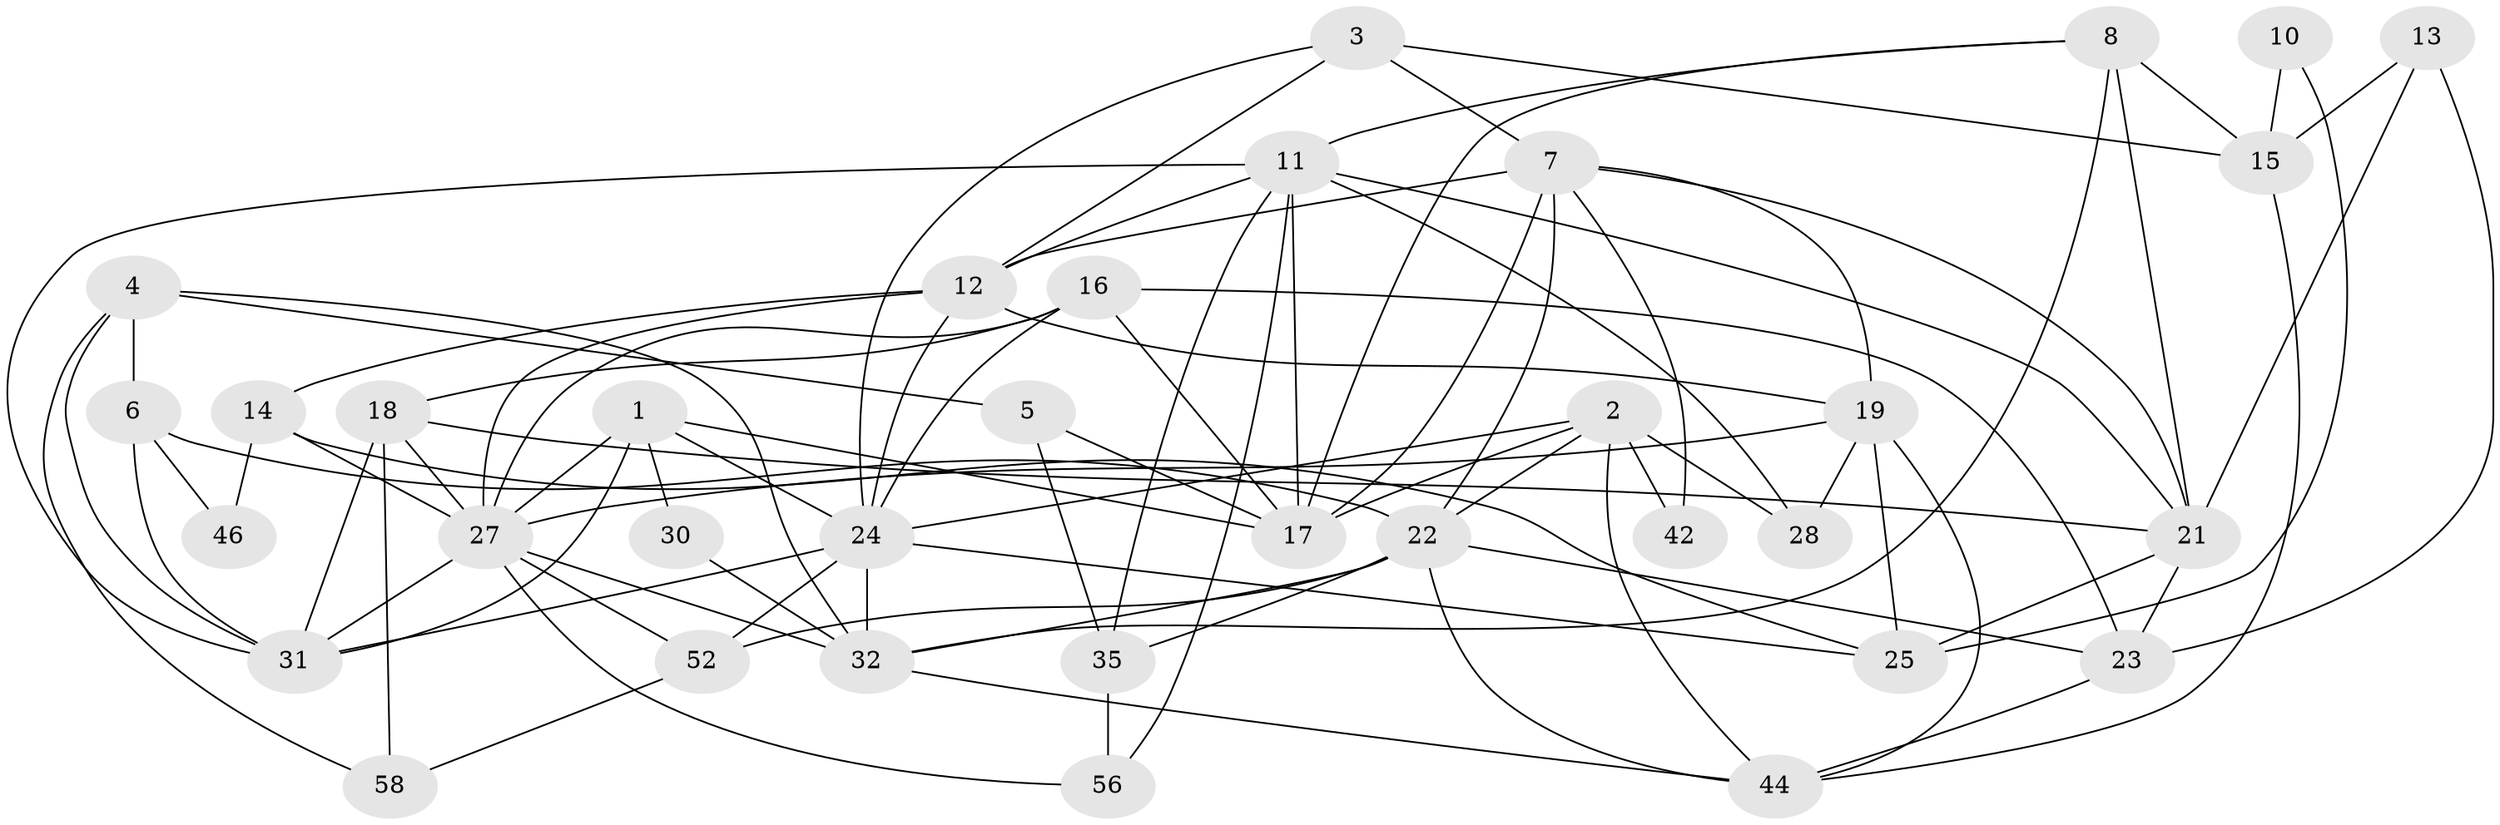 // Generated by graph-tools (version 1.1) at 2025/24/03/03/25 07:24:04]
// undirected, 35 vertices, 89 edges
graph export_dot {
graph [start="1"]
  node [color=gray90,style=filled];
  1 [super="+9"];
  2 [super="+47"];
  3 [super="+55"];
  4 [super="+53"];
  5;
  6 [super="+37"];
  7 [super="+40"];
  8 [super="+20"];
  10;
  11 [super="+60"];
  12 [super="+57"];
  13 [super="+41"];
  14 [super="+49"];
  15 [super="+48"];
  16 [super="+29"];
  17 [super="+39"];
  18 [super="+36"];
  19 [super="+54"];
  21 [super="+38"];
  22 [super="+62"];
  23 [super="+51"];
  24 [super="+50"];
  25 [super="+26"];
  27 [super="+33"];
  28 [super="+45"];
  30;
  31 [super="+43"];
  32 [super="+34"];
  35 [super="+61"];
  42;
  44;
  46;
  52 [super="+59"];
  56;
  58;
  1 -- 24;
  1 -- 30;
  1 -- 27;
  1 -- 17;
  1 -- 31;
  2 -- 17;
  2 -- 22;
  2 -- 44;
  2 -- 28;
  2 -- 42;
  2 -- 24;
  3 -- 15 [weight=2];
  3 -- 24 [weight=2];
  3 -- 12;
  3 -- 7;
  4 -- 58;
  4 -- 5;
  4 -- 6;
  4 -- 32;
  4 -- 31;
  5 -- 17;
  5 -- 35;
  6 -- 22;
  6 -- 46;
  6 -- 31;
  7 -- 12 [weight=2];
  7 -- 42;
  7 -- 19;
  7 -- 17;
  7 -- 21;
  7 -- 22;
  8 -- 21;
  8 -- 15 [weight=2];
  8 -- 32;
  8 -- 17;
  8 -- 11;
  10 -- 25;
  10 -- 15;
  11 -- 21 [weight=2];
  11 -- 56;
  11 -- 28;
  11 -- 17;
  11 -- 35;
  11 -- 12;
  11 -- 31;
  12 -- 14;
  12 -- 24;
  12 -- 27;
  12 -- 19;
  13 -- 23;
  13 -- 21;
  13 -- 15;
  14 -- 46;
  14 -- 25;
  14 -- 27;
  15 -- 44;
  16 -- 18;
  16 -- 24;
  16 -- 17;
  16 -- 27;
  16 -- 23;
  18 -- 27;
  18 -- 58;
  18 -- 21;
  18 -- 31;
  19 -- 27 [weight=2];
  19 -- 28 [weight=2];
  19 -- 25;
  19 -- 44;
  21 -- 23;
  21 -- 25;
  22 -- 35;
  22 -- 23;
  22 -- 44;
  22 -- 32;
  22 -- 52;
  23 -- 44;
  24 -- 31;
  24 -- 52;
  24 -- 32;
  24 -- 25;
  27 -- 52;
  27 -- 32;
  27 -- 56;
  27 -- 31;
  30 -- 32;
  32 -- 44;
  35 -- 56;
  52 -- 58;
}

